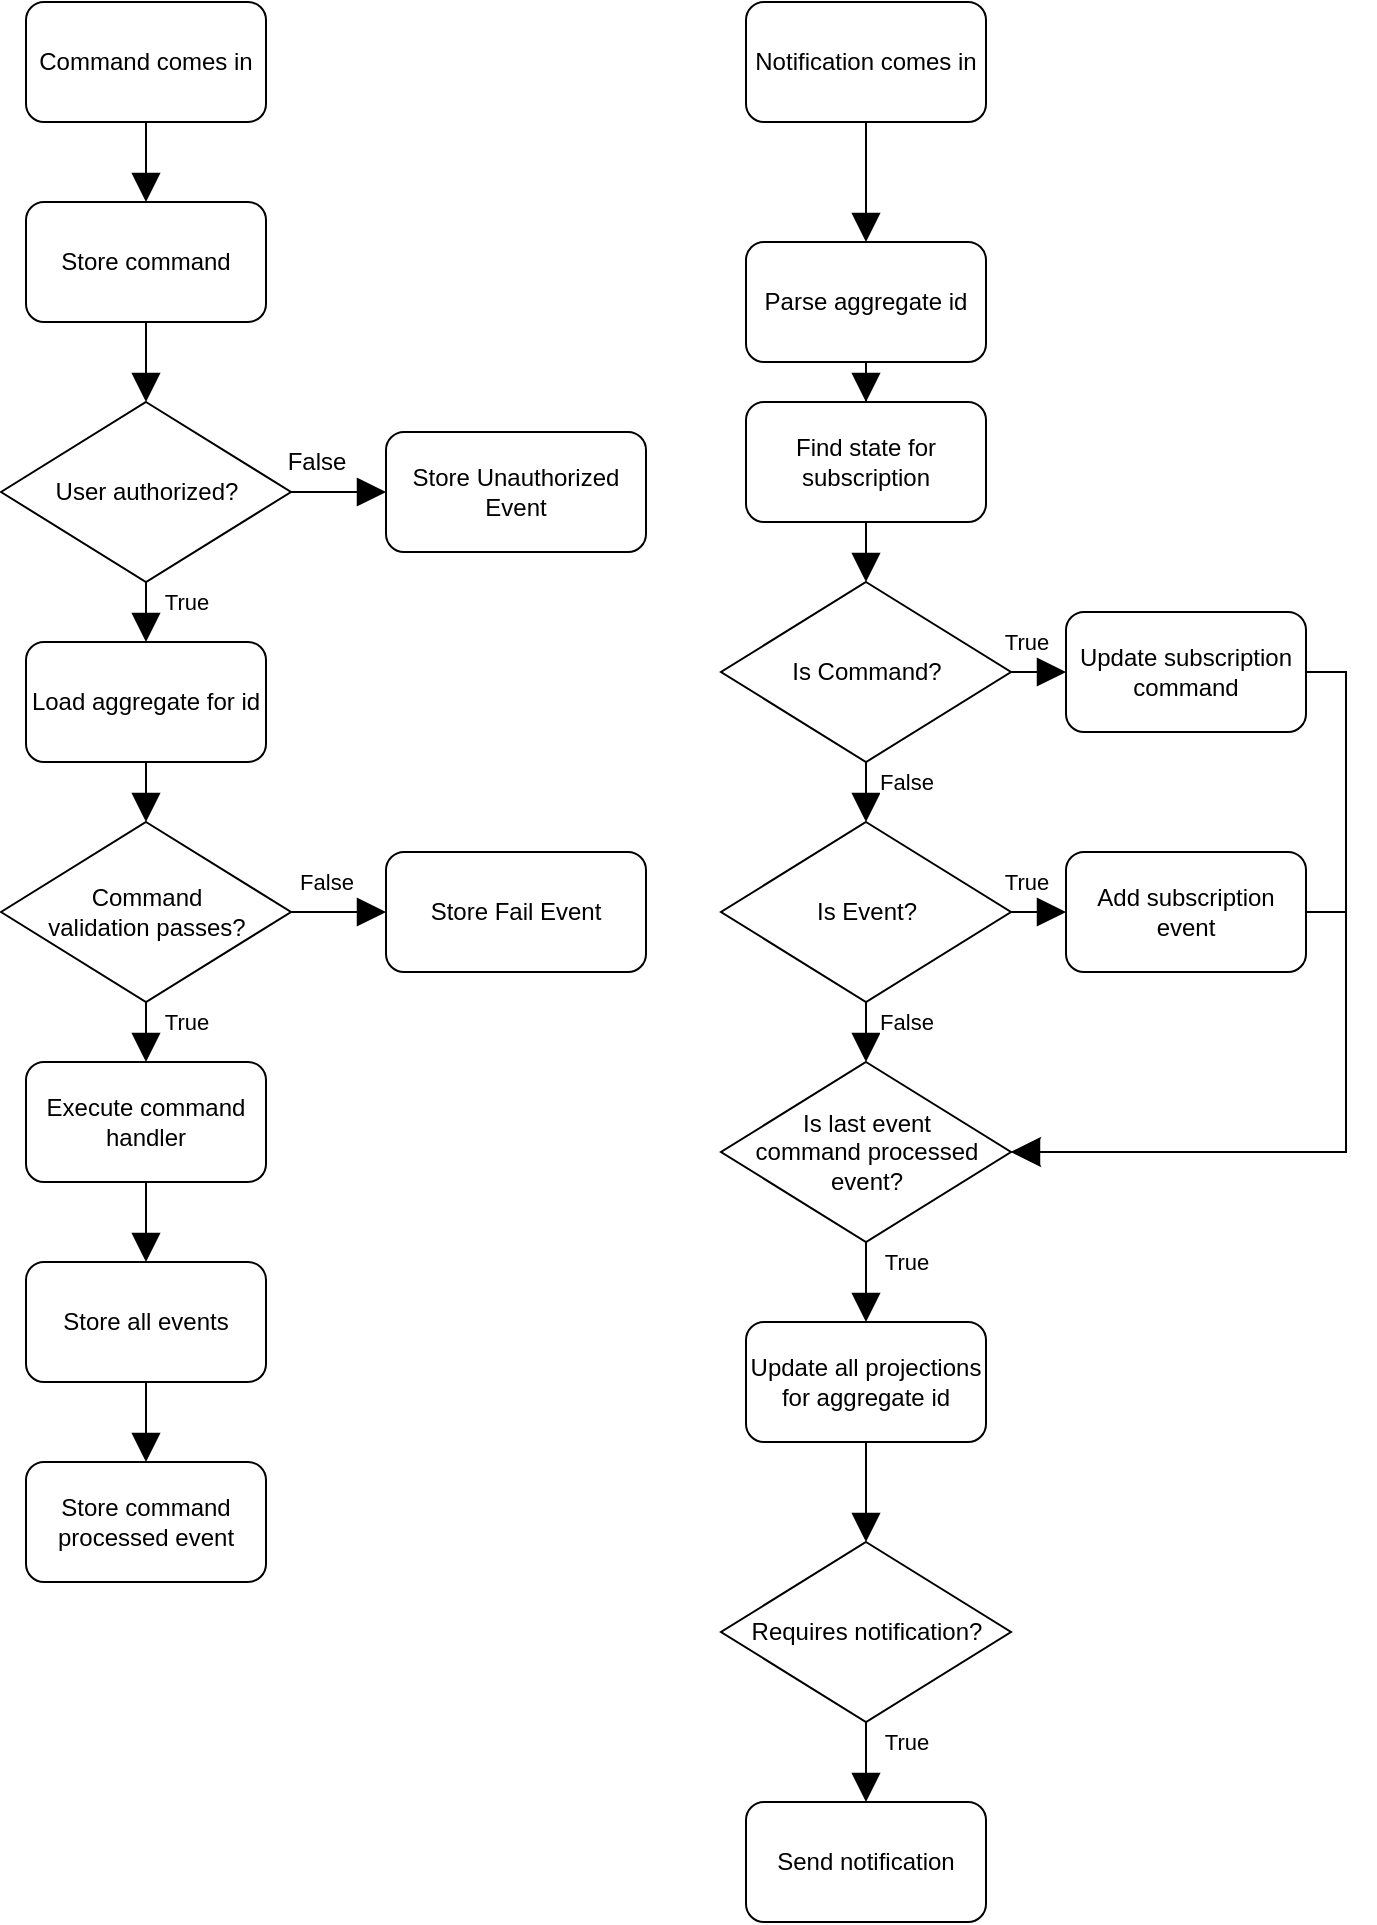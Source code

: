 <mxfile version="20.8.16" type="device"><diagram name="Page-1" id="67WZfBi4LQ5rRNtUxgSg"><mxGraphModel dx="1387" dy="819" grid="1" gridSize="10" guides="1" tooltips="1" connect="1" arrows="1" fold="1" page="1" pageScale="1" pageWidth="850" pageHeight="1100" math="0" shadow="0"><root><mxCell id="0"/><mxCell id="1" parent="0"/><mxCell id="csJ_Zeo3BctrkiE6vyfI-19" value="" style="edgeStyle=orthogonalEdgeStyle;rounded=0;orthogonalLoop=1;jettySize=auto;html=1;endSize=12;startSize=12;endArrow=block;endFill=1;" edge="1" parent="1" source="csJ_Zeo3BctrkiE6vyfI-1" target="csJ_Zeo3BctrkiE6vyfI-5"><mxGeometry relative="1" as="geometry"/></mxCell><mxCell id="csJ_Zeo3BctrkiE6vyfI-1" value="Command comes in" style="rounded=1;whiteSpace=wrap;html=1;" vertex="1" parent="1"><mxGeometry x="160" y="140" width="120" height="60" as="geometry"/></mxCell><mxCell id="csJ_Zeo3BctrkiE6vyfI-21" value="True" style="edgeStyle=orthogonalEdgeStyle;rounded=0;orthogonalLoop=1;jettySize=auto;html=1;endSize=12;startSize=12;endArrow=block;endFill=1;" edge="1" parent="1" source="csJ_Zeo3BctrkiE6vyfI-2" target="csJ_Zeo3BctrkiE6vyfI-13"><mxGeometry x="-0.714" y="20" relative="1" as="geometry"><mxPoint as="offset"/></mxGeometry></mxCell><mxCell id="csJ_Zeo3BctrkiE6vyfI-28" value="" style="edgeStyle=orthogonalEdgeStyle;rounded=0;orthogonalLoop=1;jettySize=auto;html=1;endSize=12;startSize=12;endArrow=block;endFill=1;" edge="1" parent="1" source="csJ_Zeo3BctrkiE6vyfI-2" target="csJ_Zeo3BctrkiE6vyfI-7"><mxGeometry relative="1" as="geometry"/></mxCell><mxCell id="csJ_Zeo3BctrkiE6vyfI-2" value="User authorized?" style="rhombus;whiteSpace=wrap;html=1;" vertex="1" parent="1"><mxGeometry x="147.5" y="340" width="145" height="90" as="geometry"/></mxCell><mxCell id="csJ_Zeo3BctrkiE6vyfI-20" value="" style="edgeStyle=orthogonalEdgeStyle;rounded=0;orthogonalLoop=1;jettySize=auto;html=1;endSize=12;startSize=12;endArrow=block;endFill=1;" edge="1" parent="1" source="csJ_Zeo3BctrkiE6vyfI-5" target="csJ_Zeo3BctrkiE6vyfI-2"><mxGeometry relative="1" as="geometry"/></mxCell><mxCell id="csJ_Zeo3BctrkiE6vyfI-5" value="Store command" style="rounded=1;whiteSpace=wrap;html=1;" vertex="1" parent="1"><mxGeometry x="160" y="240" width="120" height="60" as="geometry"/></mxCell><mxCell id="csJ_Zeo3BctrkiE6vyfI-7" value="Store Unauthorized Event" style="rounded=1;whiteSpace=wrap;html=1;" vertex="1" parent="1"><mxGeometry x="340" y="355" width="130" height="60" as="geometry"/></mxCell><mxCell id="csJ_Zeo3BctrkiE6vyfI-24" value="True" style="edgeStyle=orthogonalEdgeStyle;rounded=0;orthogonalLoop=1;jettySize=auto;html=1;endSize=12;startSize=12;endArrow=block;endFill=1;" edge="1" parent="1" source="csJ_Zeo3BctrkiE6vyfI-11" target="csJ_Zeo3BctrkiE6vyfI-15"><mxGeometry x="0.429" y="20" relative="1" as="geometry"><mxPoint as="offset"/></mxGeometry></mxCell><mxCell id="csJ_Zeo3BctrkiE6vyfI-26" value="False" style="edgeStyle=orthogonalEdgeStyle;rounded=0;orthogonalLoop=1;jettySize=auto;html=1;endSize=12;startSize=12;endArrow=block;endFill=1;" edge="1" parent="1" source="csJ_Zeo3BctrkiE6vyfI-11" target="csJ_Zeo3BctrkiE6vyfI-12"><mxGeometry x="-0.143" y="15" relative="1" as="geometry"><mxPoint as="offset"/></mxGeometry></mxCell><mxCell id="csJ_Zeo3BctrkiE6vyfI-11" value="Command &lt;br&gt;validation passes?" style="rhombus;whiteSpace=wrap;html=1;" vertex="1" parent="1"><mxGeometry x="147.5" y="550" width="145" height="90" as="geometry"/></mxCell><mxCell id="csJ_Zeo3BctrkiE6vyfI-12" value="Store Fail Event" style="rounded=1;whiteSpace=wrap;html=1;" vertex="1" parent="1"><mxGeometry x="340" y="565" width="130" height="60" as="geometry"/></mxCell><mxCell id="csJ_Zeo3BctrkiE6vyfI-22" value="" style="edgeStyle=orthogonalEdgeStyle;rounded=0;orthogonalLoop=1;jettySize=auto;html=1;endSize=12;startSize=12;endArrow=block;endFill=1;" edge="1" parent="1" source="csJ_Zeo3BctrkiE6vyfI-13" target="csJ_Zeo3BctrkiE6vyfI-11"><mxGeometry relative="1" as="geometry"/></mxCell><mxCell id="csJ_Zeo3BctrkiE6vyfI-13" value="Load aggregate for id" style="rounded=1;whiteSpace=wrap;html=1;" vertex="1" parent="1"><mxGeometry x="160" y="460" width="120" height="60" as="geometry"/></mxCell><mxCell id="csJ_Zeo3BctrkiE6vyfI-25" value="" style="edgeStyle=orthogonalEdgeStyle;rounded=0;orthogonalLoop=1;jettySize=auto;html=1;endSize=12;startSize=12;endArrow=block;endFill=1;" edge="1" parent="1" source="csJ_Zeo3BctrkiE6vyfI-15" target="csJ_Zeo3BctrkiE6vyfI-16"><mxGeometry relative="1" as="geometry"/></mxCell><mxCell id="csJ_Zeo3BctrkiE6vyfI-15" value="Execute command handler" style="rounded=1;whiteSpace=wrap;html=1;" vertex="1" parent="1"><mxGeometry x="160" y="670" width="120" height="60" as="geometry"/></mxCell><mxCell id="csJ_Zeo3BctrkiE6vyfI-38" value="" style="edgeStyle=orthogonalEdgeStyle;rounded=0;orthogonalLoop=1;jettySize=auto;html=1;endArrow=block;endFill=1;startSize=12;endSize=12;" edge="1" parent="1" source="csJ_Zeo3BctrkiE6vyfI-16" target="csJ_Zeo3BctrkiE6vyfI-37"><mxGeometry relative="1" as="geometry"/></mxCell><mxCell id="csJ_Zeo3BctrkiE6vyfI-16" value="Store all events" style="rounded=1;whiteSpace=wrap;html=1;" vertex="1" parent="1"><mxGeometry x="160" y="770" width="120" height="60" as="geometry"/></mxCell><mxCell id="csJ_Zeo3BctrkiE6vyfI-43" value="" style="edgeStyle=orthogonalEdgeStyle;rounded=0;orthogonalLoop=1;jettySize=auto;html=1;endArrow=block;endFill=1;startSize=12;endSize=12;" edge="1" parent="1" source="csJ_Zeo3BctrkiE6vyfI-29" target="csJ_Zeo3BctrkiE6vyfI-33"><mxGeometry relative="1" as="geometry"/></mxCell><mxCell id="csJ_Zeo3BctrkiE6vyfI-29" value="Notification comes in" style="rounded=1;whiteSpace=wrap;html=1;" vertex="1" parent="1"><mxGeometry x="520" y="140" width="120" height="60" as="geometry"/></mxCell><mxCell id="csJ_Zeo3BctrkiE6vyfI-46" value="False" style="edgeStyle=orthogonalEdgeStyle;rounded=0;orthogonalLoop=1;jettySize=auto;html=1;endArrow=block;endFill=1;startSize=12;endSize=12;" edge="1" parent="1" source="csJ_Zeo3BctrkiE6vyfI-31" target="csJ_Zeo3BctrkiE6vyfI-35"><mxGeometry x="0.429" y="20" relative="1" as="geometry"><mxPoint as="offset"/></mxGeometry></mxCell><mxCell id="csJ_Zeo3BctrkiE6vyfI-54" value="True" style="edgeStyle=orthogonalEdgeStyle;rounded=0;orthogonalLoop=1;jettySize=auto;html=1;endArrow=block;endFill=1;startSize=12;endSize=12;" edge="1" parent="1" source="csJ_Zeo3BctrkiE6vyfI-31" target="csJ_Zeo3BctrkiE6vyfI-52"><mxGeometry x="0.448" y="15" relative="1" as="geometry"><mxPoint as="offset"/></mxGeometry></mxCell><mxCell id="csJ_Zeo3BctrkiE6vyfI-31" value="Is Command?" style="rhombus;whiteSpace=wrap;html=1;" vertex="1" parent="1"><mxGeometry x="507.5" y="430" width="145" height="90" as="geometry"/></mxCell><mxCell id="csJ_Zeo3BctrkiE6vyfI-44" value="" style="edgeStyle=orthogonalEdgeStyle;rounded=0;orthogonalLoop=1;jettySize=auto;html=1;endArrow=block;endFill=1;startSize=12;endSize=12;" edge="1" parent="1" source="csJ_Zeo3BctrkiE6vyfI-33" target="csJ_Zeo3BctrkiE6vyfI-34"><mxGeometry relative="1" as="geometry"/></mxCell><mxCell id="csJ_Zeo3BctrkiE6vyfI-33" value="Parse aggregate id" style="rounded=1;whiteSpace=wrap;html=1;" vertex="1" parent="1"><mxGeometry x="520" y="260" width="120" height="60" as="geometry"/></mxCell><mxCell id="csJ_Zeo3BctrkiE6vyfI-45" value="" style="edgeStyle=orthogonalEdgeStyle;rounded=0;orthogonalLoop=1;jettySize=auto;html=1;endArrow=block;endFill=1;startSize=12;endSize=12;" edge="1" parent="1" source="csJ_Zeo3BctrkiE6vyfI-34" target="csJ_Zeo3BctrkiE6vyfI-31"><mxGeometry relative="1" as="geometry"/></mxCell><mxCell id="csJ_Zeo3BctrkiE6vyfI-34" value="Find state for subscription" style="rounded=1;whiteSpace=wrap;html=1;" vertex="1" parent="1"><mxGeometry x="520" y="340" width="120" height="60" as="geometry"/></mxCell><mxCell id="csJ_Zeo3BctrkiE6vyfI-47" value="False" style="edgeStyle=orthogonalEdgeStyle;rounded=0;orthogonalLoop=1;jettySize=auto;html=1;endArrow=block;endFill=1;startSize=12;endSize=12;" edge="1" parent="1" source="csJ_Zeo3BctrkiE6vyfI-35" target="csJ_Zeo3BctrkiE6vyfI-36"><mxGeometry x="0.429" y="20" relative="1" as="geometry"><mxPoint as="offset"/></mxGeometry></mxCell><mxCell id="csJ_Zeo3BctrkiE6vyfI-55" value="True" style="edgeStyle=orthogonalEdgeStyle;rounded=0;orthogonalLoop=1;jettySize=auto;html=1;endArrow=block;endFill=1;startSize=12;endSize=12;" edge="1" parent="1" source="csJ_Zeo3BctrkiE6vyfI-35" target="csJ_Zeo3BctrkiE6vyfI-53"><mxGeometry x="0.448" y="15" relative="1" as="geometry"><mxPoint as="offset"/></mxGeometry></mxCell><mxCell id="csJ_Zeo3BctrkiE6vyfI-35" value="Is Event?" style="rhombus;whiteSpace=wrap;html=1;" vertex="1" parent="1"><mxGeometry x="507.5" y="550" width="145" height="90" as="geometry"/></mxCell><mxCell id="csJ_Zeo3BctrkiE6vyfI-48" value="True" style="edgeStyle=orthogonalEdgeStyle;rounded=0;orthogonalLoop=1;jettySize=auto;html=1;endArrow=block;endFill=1;startSize=12;endSize=12;" edge="1" parent="1" source="csJ_Zeo3BctrkiE6vyfI-36" target="csJ_Zeo3BctrkiE6vyfI-39"><mxGeometry x="0.0" y="20" relative="1" as="geometry"><mxPoint as="offset"/></mxGeometry></mxCell><mxCell id="csJ_Zeo3BctrkiE6vyfI-36" value="Is last event &lt;br&gt;command processed event?" style="rhombus;whiteSpace=wrap;html=1;" vertex="1" parent="1"><mxGeometry x="507.5" y="670" width="145" height="90" as="geometry"/></mxCell><mxCell id="csJ_Zeo3BctrkiE6vyfI-37" value="Store command processed event" style="rounded=1;whiteSpace=wrap;html=1;" vertex="1" parent="1"><mxGeometry x="160" y="870" width="120" height="60" as="geometry"/></mxCell><mxCell id="csJ_Zeo3BctrkiE6vyfI-41" value="" style="edgeStyle=orthogonalEdgeStyle;rounded=0;orthogonalLoop=1;jettySize=auto;html=1;endArrow=block;endFill=1;startSize=12;endSize=12;" edge="1" parent="1" source="csJ_Zeo3BctrkiE6vyfI-39" target="csJ_Zeo3BctrkiE6vyfI-40"><mxGeometry relative="1" as="geometry"/></mxCell><mxCell id="csJ_Zeo3BctrkiE6vyfI-39" value="Update all projections for aggregate id" style="rounded=1;whiteSpace=wrap;html=1;" vertex="1" parent="1"><mxGeometry x="520" y="800" width="120" height="60" as="geometry"/></mxCell><mxCell id="csJ_Zeo3BctrkiE6vyfI-49" value="True" style="edgeStyle=orthogonalEdgeStyle;rounded=0;orthogonalLoop=1;jettySize=auto;html=1;endArrow=block;endFill=1;startSize=12;endSize=12;" edge="1" parent="1" source="csJ_Zeo3BctrkiE6vyfI-40" target="csJ_Zeo3BctrkiE6vyfI-42"><mxGeometry x="0.0" y="20" relative="1" as="geometry"><mxPoint as="offset"/></mxGeometry></mxCell><mxCell id="csJ_Zeo3BctrkiE6vyfI-40" value="Requires notification?" style="rhombus;whiteSpace=wrap;html=1;" vertex="1" parent="1"><mxGeometry x="507.5" y="910" width="145" height="90" as="geometry"/></mxCell><mxCell id="csJ_Zeo3BctrkiE6vyfI-42" value="Send notification" style="rounded=1;whiteSpace=wrap;html=1;" vertex="1" parent="1"><mxGeometry x="520" y="1040" width="120" height="60" as="geometry"/></mxCell><mxCell id="csJ_Zeo3BctrkiE6vyfI-50" value="False" style="text;html=1;align=center;verticalAlign=middle;resizable=0;points=[];autosize=1;strokeColor=none;fillColor=none;" vertex="1" parent="1"><mxGeometry x="280" y="355" width="50" height="30" as="geometry"/></mxCell><mxCell id="csJ_Zeo3BctrkiE6vyfI-52" value="Update subscription command" style="rounded=1;whiteSpace=wrap;html=1;" vertex="1" parent="1"><mxGeometry x="680" y="445" width="120" height="60" as="geometry"/></mxCell><mxCell id="csJ_Zeo3BctrkiE6vyfI-53" value="Add subscription event" style="rounded=1;whiteSpace=wrap;html=1;" vertex="1" parent="1"><mxGeometry x="680" y="565" width="120" height="60" as="geometry"/></mxCell><mxCell id="csJ_Zeo3BctrkiE6vyfI-56" value="" style="edgeStyle=orthogonalEdgeStyle;rounded=0;orthogonalLoop=1;jettySize=auto;html=1;endArrow=block;endFill=1;startSize=12;endSize=12;exitX=1;exitY=0.5;exitDx=0;exitDy=0;entryX=1;entryY=0.5;entryDx=0;entryDy=0;" edge="1" parent="1" source="csJ_Zeo3BctrkiE6vyfI-52" target="csJ_Zeo3BctrkiE6vyfI-36"><mxGeometry x="0.448" y="15" relative="1" as="geometry"><mxPoint x="662.451" y="485.03" as="sourcePoint"/><mxPoint x="690" y="485.03" as="targetPoint"/><mxPoint as="offset"/></mxGeometry></mxCell><mxCell id="csJ_Zeo3BctrkiE6vyfI-57" value="" style="endArrow=classic;html=1;rounded=0;startSize=12;endSize=12;exitX=1;exitY=0.5;exitDx=0;exitDy=0;entryX=1;entryY=0.5;entryDx=0;entryDy=0;edgeStyle=orthogonalEdgeStyle;" edge="1" parent="1" source="csJ_Zeo3BctrkiE6vyfI-53" target="csJ_Zeo3BctrkiE6vyfI-36"><mxGeometry width="50" height="50" relative="1" as="geometry"><mxPoint x="570" y="640" as="sourcePoint"/><mxPoint x="620" y="590" as="targetPoint"/><Array as="points"><mxPoint x="820" y="595"/><mxPoint x="820" y="715"/></Array></mxGeometry></mxCell></root></mxGraphModel></diagram></mxfile>